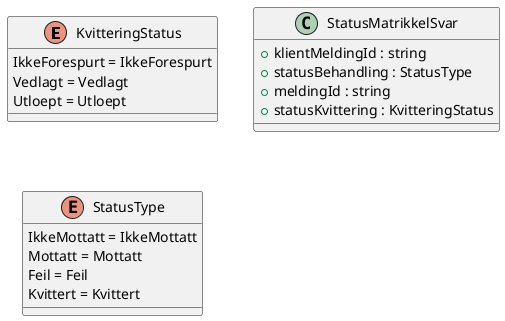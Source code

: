 @startuml

enum KvitteringStatus {
    IkkeForespurt = IkkeForespurt
    Vedlagt = Vedlagt
    Utloept = Utloept
}
class StatusMatrikkelSvar {
    +klientMeldingId : string
    +statusBehandling : StatusType
    +meldingId : string
    +statusKvittering : KvitteringStatus
}
enum StatusType {
    IkkeMottatt = IkkeMottatt
    Mottatt = Mottatt
    Feil = Feil
    Kvittert = Kvittert
}

@enduml
